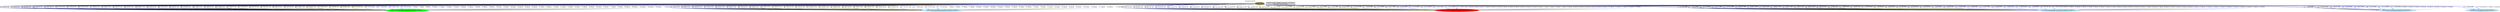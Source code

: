 digraph sessionTrack9 {
                graph [splines=true overlap=false rankdir=TB label=" Session Track #9" labelloc=t]
                node [style=filled]
                edge [style=bold]
                    "Direct Link" [color=khaki4];
"GET http://proxyjudge3.proxyfire.net/fastenv HTTP/1.1" [color=green];
	"Direct Link" -> "GET http://proxyjudge3.proxyfire.net/fastenv HTTP/1.1" [label="1 - 8:42:06 AM", color="#000066"];
"GET http://proxyjudge2.proxyfire.net/fastenv HTTP/1.1" [color=lightblue2];
"GET http://proxyjudge3.proxyfire.net/fastenv HTTP/1.1" -> "Direct Link" [label="1 BACK", color="#000066", style="dashed"];
	"Direct Link" -> "GET http://proxyjudge2.proxyfire.net/fastenv HTTP/1.1" [label="2 - 1:40:23 PM", color="#010165"];
"GET http://proxyjudge2.proxyfire.net/fastenv HTTP/1.1" -> "Direct Link" [label="2 BACK", color="#010165", style="dashed"];
	"Direct Link" -> "GET http://proxyjudge2.proxyfire.net/fastenv HTTP/1.1" [label="3 - 6:16:51 PM", color="#020264"];
"GET http://zerg.helllabs.net/cgi-bin/textenv.pl HTTP/1.1" [color=lightblue2];
"GET http://proxyjudge2.proxyfire.net/fastenv HTTP/1.1" -> "Direct Link" [label="3 BACK", color="#020264", style="dashed"];
	"Direct Link" -> "GET http://zerg.helllabs.net/cgi-bin/textenv.pl HTTP/1.1" [label="4 - 10:07:01 PM", color="#030363"];
"GET http://zerg.helllabs.net/cgi-bin/textenv.pl HTTP/1.1" -> "Direct Link" [label="4 BACK", color="#030363", style="dashed"];
	"Direct Link" -> "GET http://zerg.helllabs.net/cgi-bin/textenv.pl HTTP/1.1" [label="5 - 12:59:53 AM", color="#040462"];
"GET http://proxyjudge1.proxyfire.net/fastenv HTTP/1.1" [color=lightblue2];
"GET http://zerg.helllabs.net/cgi-bin/textenv.pl HTTP/1.1" -> "Direct Link" [label="5 BACK", color="#040462", style="dashed"];
	"Direct Link" -> "GET http://proxyjudge1.proxyfire.net/fastenv HTTP/1.1" [label="6 - 6:13:00 AM", color="#050561"];
"GET http://proxyjudge1.proxyfire.net/fastenv HTTP/1.1" -> "Direct Link" [label="6 BACK", color="#050561", style="dashed"];
	"Direct Link" -> "GET http://proxyjudge3.proxyfire.net/fastenv HTTP/1.1" [label="7 - 1:33:32 PM", color="#060660"];
"GET http://proxyjudge3.proxyfire.net/fastenv HTTP/1.1" -> "Direct Link" [label="7 BACK", color="#060660", style="dashed"];
	"Direct Link" -> "GET http://proxyjudge3.proxyfire.net/fastenv HTTP/1.1" [label="8 - 10:32:09 PM", color="#07075f"];
"GET http://proxyjudge3.proxyfire.net/fastenv HTTP/1.1" -> "Direct Link" [label="8 BACK", color="#07075f", style="dashed"];
	"Direct Link" -> "GET http://zerg.helllabs.net/cgi-bin/textenv.pl HTTP/1.1" [label="9 - 6:11:47 AM", color="#08085e"];
"GET http://zerg.helllabs.net/cgi-bin/textenv.pl HTTP/1.1" -> "Direct Link" [label="9 BACK", color="#08085e", style="dashed"];
	"Direct Link" -> "GET http://proxyjudge3.proxyfire.net/fastenv HTTP/1.1" [label="10 - 2:41:01 PM", color="#09095d"];
"GET http://proxyjudge3.proxyfire.net/fastenv HTTP/1.1" -> "Direct Link" [label="10 BACK", color="#09095d", style="dashed"];
	"Direct Link" -> "GET http://proxyjudge3.proxyfire.net/fastenv HTTP/1.1" [label="11 - 6:47:48 PM", color="#0a0a5c"];
"GET http://proxyjudge3.proxyfire.net/fastenv HTTP/1.1" -> "Direct Link" [label="11 BACK", color="#0a0a5c", style="dashed"];
	"Direct Link" -> "GET http://zerg.helllabs.net/cgi-bin/textenv.pl HTTP/1.1" [label="12 - 12:53:00 AM", color="#0b0b5b"];
"GET http://zerg.helllabs.net/cgi-bin/textenv.pl HTTP/1.1" -> "Direct Link" [label="12 BACK", color="#0b0b5b", style="dashed"];
	"Direct Link" -> "GET http://proxyjudge3.proxyfire.net/fastenv HTTP/1.1" [label="13 - 1:17:34 PM", color="#0c0c5a"];
"GET http://proxyjudge3.proxyfire.net/fastenv HTTP/1.1" -> "Direct Link" [label="13 BACK", color="#0c0c5a", style="dashed"];
	"Direct Link" -> "GET http://proxyjudge3.proxyfire.net/fastenv HTTP/1.1" [label="14 - 7:18:46 PM", color="#0d0d59"];
"GET http://proxyjudge3.proxyfire.net/fastenv HTTP/1.1" -> "Direct Link" [label="14 BACK", color="#0d0d59", style="dashed"];
	"Direct Link" -> "GET http://proxyjudge2.proxyfire.net/fastenv HTTP/1.1" [label="15 - 10:05:02 PM", color="#0e0e58"];
"GET http://proxyjudge2.proxyfire.net/fastenv HTTP/1.1" -> "Direct Link" [label="15 BACK", color="#0e0e58", style="dashed"];
	"Direct Link" -> "GET http://proxyjudge3.proxyfire.net/fastenv HTTP/1.1" [label="16 - 12:31:08 AM", color="#0f0f57"];
"GET http://proxyjudge3.proxyfire.net/fastenv HTTP/1.1" -> "Direct Link" [label="16 BACK", color="#0f0f57", style="dashed"];
	"Direct Link" -> "GET http://proxyjudge3.proxyfire.net/fastenv HTTP/1.1" [label="17 - 3:06:04 AM", color="#101056"];
"GET http://proxyjudge3.proxyfire.net/fastenv HTTP/1.1" -> "Direct Link" [label="17 BACK", color="#101056", style="dashed"];
	"Direct Link" -> "GET http://zerg.helllabs.net/cgi-bin/textenv.pl HTTP/1.1" [label="18 - 2:13:03 PM", color="#111155"];
"GET http://zerg.helllabs.net/cgi-bin/textenv.pl HTTP/1.1" -> "Direct Link" [label="18 BACK", color="#111155", style="dashed"];
	"Direct Link" -> "GET http://proxyjudge3.proxyfire.net/fastenv HTTP/1.1" [label="19 - 4:40:15 PM", color="#121254"];
"GET http://proxyjudge3.proxyfire.net/fastenv HTTP/1.1" -> "Direct Link" [label="19 BACK", color="#121254", style="dashed"];
	"Direct Link" -> "GET http://proxyjudge3.proxyfire.net/fastenv HTTP/1.1" [label="20 - 2:57:22 AM", color="#131353"];
"GET http://www.google.com/intl/zh-CN/ HTTP/1.1" [color=lightblue2];
"GET http://proxyjudge3.proxyfire.net/fastenv HTTP/1.1" -> "Direct Link" [label="20 BACK", color="#131353", style="dashed"];
	"Direct Link" -> "GET http://www.google.com/intl/zh-CN/ HTTP/1.1" [label="21 - 7:24:49 AM", color="#141452"];
"GET http://www.google.com/intl/zh-CN/ HTTP/1.1" -> "Direct Link" [label="21 BACK", color="#141452", style="dashed"];
	"Direct Link" -> "GET http://www.google.com/intl/zh-CN/ HTTP/1.1" [label="22 - 10:34:12 AM", color="#151551"];
"GET http://www.google.com/intl/zh-CN/ HTTP/1.1" -> "Direct Link" [label="22 BACK", color="#151551", style="dashed"];
	"Direct Link" -> "GET http://proxyjudge1.proxyfire.net/fastenv HTTP/1.1" [label="23 - 7:52:04 PM", color="#161650"];
"GET http://proxyjudge1.proxyfire.net/fastenv HTTP/1.1" -> "Direct Link" [label="23 BACK", color="#161650", style="dashed"];
	"Direct Link" -> "GET http://proxyjudge1.proxyfire.net/fastenv HTTP/1.1" [label="24 - 10:14:36 PM", color="#17174f"];
"GET http://proxyjudge1.proxyfire.net/fastenv HTTP/1.1" -> "Direct Link" [label="24 BACK", color="#17174f", style="dashed"];
	"Direct Link" -> "GET http://proxyjudge1.proxyfire.net/fastenv HTTP/1.1" [label="25 - 4:10:17 AM", color="#18184e"];
"GET http://proxyjudge1.proxyfire.net/fastenv HTTP/1.1" -> "Direct Link" [label="25 BACK", color="#18184e", style="dashed"];
	"Direct Link" -> "GET http://proxyjudge3.proxyfire.net/fastenv HTTP/1.1" [label="26 - 6:18:23 PM", color="#19194d"];
"GET http://proxyjudge3.proxyfire.net/fastenv HTTP/1.1" -> "Direct Link" [label="26 BACK", color="#19194d", style="dashed"];
	"Direct Link" -> "GET http://proxyjudge2.proxyfire.net/fastenv HTTP/1.1" [label="27 - 7:33:23 PM", color="#1a1a4c"];
"GET http://proxyjudge2.proxyfire.net/fastenv HTTP/1.1" -> "Direct Link" [label="27 BACK", color="#1a1a4c", style="dashed"];
	"Direct Link" -> "GET http://proxyjudge3.proxyfire.net/fastenv HTTP/1.1" [label="28 - 9:42:11 PM", color="#1b1b4b"];
"GET http://proxyjudge3.proxyfire.net/fastenv HTTP/1.1" -> "Direct Link" [label="28 BACK", color="#1b1b4b", style="dashed"];
	"Direct Link" -> "GET http://proxyjudge2.proxyfire.net/fastenv HTTP/1.1" [label="29 - 2:20:25 AM", color="#1c1c4a"];
"GET http://proxyjudge2.proxyfire.net/fastenv HTTP/1.1" -> "Direct Link" [label="29 BACK", color="#1c1c4a", style="dashed"];
	"Direct Link" -> "GET http://proxyjudge3.proxyfire.net/fastenv HTTP/1.1" [label="30 - 6:54:24 AM", color="#1d1d49"];
"GET http://proxyjudge3.proxyfire.net/fastenv HTTP/1.1" -> "Direct Link" [label="30 BACK", color="#1d1d49", style="dashed"];
	"Direct Link" -> "GET http://proxyjudge1.proxyfire.net/fastenv HTTP/1.1" [label="31 - 11:27:05 AM", color="#1e1e48"];
"GET http://proxyjudge1.proxyfire.net/fastenv HTTP/1.1" -> "Direct Link" [label="31 BACK", color="#1e1e48", style="dashed"];
	"Direct Link" -> "GET http://zerg.helllabs.net/cgi-bin/textenv.pl HTTP/1.1" [label="32 - 7:00:50 PM", color="#1f1f47"];
"GET http://zerg.helllabs.net/cgi-bin/textenv.pl HTTP/1.1" -> "Direct Link" [label="32 BACK", color="#1f1f47", style="dashed"];
	"Direct Link" -> "GET http://proxyjudge1.proxyfire.net/fastenv HTTP/1.1" [label="33 - 10:03:47 PM", color="#202046"];
"GET http://proxyjudge1.proxyfire.net/fastenv HTTP/1.1" -> "Direct Link" [label="33 BACK", color="#202046", style="dashed"];
	"Direct Link" -> "GET http://zerg.helllabs.net/cgi-bin/textenv.pl HTTP/1.1" [label="34 - 2:55:56 AM", color="#212145"];
"GET http://zerg.helllabs.net/cgi-bin/textenv.pl HTTP/1.1" -> "Direct Link" [label="34 BACK", color="#212145", style="dashed"];
	"Direct Link" -> "GET http://proxyjudge1.proxyfire.net/fastenv HTTP/1.1" [label="35 - 10:05:19 AM", color="#222244"];
"GET http://proxyjudge1.proxyfire.net/fastenv HTTP/1.1" -> "Direct Link" [label="35 BACK", color="#222244", style="dashed"];
	"Direct Link" -> "GET http://proxyjudge3.proxyfire.net/fastenv HTTP/1.1" [label="36 - 7:27:33 PM", color="#232343"];
"GET http://proxyjudge3.proxyfire.net/fastenv HTTP/1.1" -> "Direct Link" [label="36 BACK", color="#232343", style="dashed"];
	"Direct Link" -> "GET http://proxyjudge1.proxyfire.net/fastenv HTTP/1.1" [label="37 - 3:19:13 AM", color="#242442"];
"GET http://proxyjudge1.proxyfire.net/fastenv HTTP/1.1" -> "Direct Link" [label="37 BACK", color="#242442", style="dashed"];
	"Direct Link" -> "GET http://proxyjudge3.proxyfire.net/fastenv HTTP/1.1" [label="38 - 9:52:35 AM", color="#252541"];
"GET http://proxyjudge3.proxyfire.net/fastenv HTTP/1.1" -> "Direct Link" [label="38 BACK", color="#252541", style="dashed"];
	"Direct Link" -> "GET http://proxyjudge3.proxyfire.net/fastenv HTTP/1.1" [label="39 - 11:36:08 AM", color="#262640"];
"GET http://proxyjudge3.proxyfire.net/fastenv HTTP/1.1" -> "Direct Link" [label="39 BACK", color="#262640", style="dashed"];
	"Direct Link" -> "GET http://proxyjudge3.proxyfire.net/fastenv HTTP/1.1" [label="40 - 7:26:21 PM", color="#27273f"];
"GET http://proxyjudge3.proxyfire.net/fastenv HTTP/1.1" -> "Direct Link" [label="40 BACK", color="#27273f", style="dashed"];
	"Direct Link" -> "GET http://proxyjudge3.proxyfire.net/fastenv HTTP/1.1" [label="41 - 9:05:10 PM", color="#28283e"];
"GET http://proxyjudge3.proxyfire.net/fastenv HTTP/1.1" -> "Direct Link" [label="41 BACK", color="#28283e", style="dashed"];
	"Direct Link" -> "GET http://proxyjudge1.proxyfire.net/fastenv HTTP/1.1" [label="42 - 10:04:47 PM", color="#29293d"];
"GET http://proxyjudge1.proxyfire.net/fastenv HTTP/1.1" -> "Direct Link" [label="42 BACK", color="#29293d", style="dashed"];
	"Direct Link" -> "GET http://proxyjudge3.proxyfire.net/fastenv HTTP/1.1" [label="43 - 2:58:30 AM", color="#2a2a3c"];
"GET http://proxyjudge3.proxyfire.net/fastenv HTTP/1.1" -> "Direct Link" [label="43 BACK", color="#2a2a3c", style="dashed"];
	"Direct Link" -> "GET http://zerg.helllabs.net/cgi-bin/textenv.pl HTTP/1.1" [label="44 - 5:33:09 AM", color="#2b2b3b"];
"GET http://zerg.helllabs.net/cgi-bin/textenv.pl HTTP/1.1" -> "Direct Link" [label="44 BACK", color="#2b2b3b", style="dashed"];
	"Direct Link" -> "GET http://proxyjudge2.proxyfire.net/fastenv HTTP/1.1" [label="45 - 8:58:13 AM", color="#2c2c3a"];
"GET http://proxyjudge2.proxyfire.net/fastenv HTTP/1.1" -> "Direct Link" [label="45 BACK", color="#2c2c3a", style="dashed"];
	"Direct Link" -> "GET http://zerg.helllabs.net/cgi-bin/textenv.pl HTTP/1.1" [label="46 - 11:25:50 AM", color="#2d2d39"];
"GET http://zerg.helllabs.net/cgi-bin/textenv.pl HTTP/1.1" -> "Direct Link" [label="46 BACK", color="#2d2d39", style="dashed"];
	"Direct Link" -> "GET http://proxyjudge3.proxyfire.net/fastenv HTTP/1.1" [label="47 - 3:56:51 AM", color="#2e2e38"];
"GET http://proxyjudge3.proxyfire.net/fastenv HTTP/1.1" -> "Direct Link" [label="47 BACK", color="#2e2e38", style="dashed"];
	"Direct Link" -> "GET http://proxyjudge2.proxyfire.net/fastenv HTTP/1.1" [label="48 - 7:01:05 PM", color="#2f2f37"];
"GET http://proxyjudge2.proxyfire.net/fastenv HTTP/1.1" -> "Direct Link" [label="48 BACK", color="#2f2f37", style="dashed"];
	"Direct Link" -> "GET http://zerg.helllabs.net/cgi-bin/textenv.pl HTTP/1.1" [label="49 - 11:14:30 AM", color="#303036"];
"GET http://zerg.helllabs.net/cgi-bin/textenv.pl HTTP/1.1" -> "Direct Link" [label="49 BACK", color="#303036", style="dashed"];
	"Direct Link" -> "GET http://proxyjudge2.proxyfire.net/fastenv HTTP/1.1" [label="50 - 6:26:32 PM", color="#313135"];
"GET http://proxyjudge2.proxyfire.net/fastenv HTTP/1.1" -> "Direct Link" [label="50 BACK", color="#313135", style="dashed"];
	"Direct Link" -> "GET http://proxyjudge3.proxyfire.net/fastenv HTTP/1.1" [label="51 - 1:50:08 AM", color="#323234"];
"GET http://proxyjudge3.proxyfire.net/fastenv HTTP/1.1" -> "Direct Link" [label="51 BACK", color="#323234", style="dashed"];
	"Direct Link" -> "GET http://proxyjudge3.proxyfire.net/fastenv HTTP/1.1" [label="52 - 9:41:28 AM", color="#333333"];
"GET http://proxyjudge3.proxyfire.net/fastenv HTTP/1.1" -> "Direct Link" [label="52 BACK", color="#333333", style="dashed"];
	"Direct Link" -> "GET http://proxyjudge2.proxyfire.net/fastenv HTTP/1.1" [label="53 - 5:16:15 PM", color="#343432"];
"GET http://proxyjudge2.proxyfire.net/fastenv HTTP/1.1" -> "Direct Link" [label="53 BACK", color="#343432", style="dashed"];
	"Direct Link" -> "GET http://proxyjudge3.proxyfire.net/fastenv HTTP/1.1" [label="54 - 10:10:01 PM", color="#353531"];
"GET http://proxyjudge3.proxyfire.net/fastenv HTTP/1.1" -> "Direct Link" [label="54 BACK", color="#353531", style="dashed"];
	"Direct Link" -> "GET http://proxyjudge3.proxyfire.net/fastenv HTTP/1.1" [label="55 - 8:03:16 AM", color="#363630"];
"GET http://proxyjudge3.proxyfire.net/fastenv HTTP/1.1" -> "Direct Link" [label="55 BACK", color="#363630", style="dashed"];
	"Direct Link" -> "GET http://proxyjudge3.proxyfire.net/fastenv HTTP/1.1" [label="56 - 4:37:34 PM", color="#37372f"];
"GET http://proxyjudge3.proxyfire.net/fastenv HTTP/1.1" -> "Direct Link" [label="56 BACK", color="#37372f", style="dashed"];
	"Direct Link" -> "GET http://proxyjudge2.proxyfire.net/fastenv HTTP/1.1" [label="57 - 10:55:23 PM", color="#38382e"];
"GET http://proxyjudge2.proxyfire.net/fastenv HTTP/1.1" -> "Direct Link" [label="57 BACK", color="#38382e", style="dashed"];
	"Direct Link" -> "GET http://proxyjudge1.proxyfire.net/fastenv HTTP/1.1" [label="58 - 5:08:17 PM", color="#39392d"];
"GET http://proxyjudge1.proxyfire.net/fastenv HTTP/1.1" -> "Direct Link" [label="58 BACK", color="#39392d", style="dashed"];
	"Direct Link" -> "GET http://zerg.helllabs.net/cgi-bin/textenv.pl HTTP/1.1" [label="59 - 9:30:12 PM", color="#3a3a2c"];
"GET http://zerg.helllabs.net/cgi-bin/textenv.pl HTTP/1.1" -> "Direct Link" [label="59 BACK", color="#3a3a2c", style="dashed"];
	"Direct Link" -> "GET http://proxyjudge1.proxyfire.net/fastenv HTTP/1.1" [label="60 - 2:16:21 AM", color="#3b3b2b"];
"GET http://proxyjudge1.proxyfire.net/fastenv HTTP/1.1" -> "Direct Link" [label="60 BACK", color="#3b3b2b", style="dashed"];
	"Direct Link" -> "GET http://proxyjudge2.proxyfire.net/fastenv HTTP/1.1" [label="61 - 9:01:03 PM", color="#3c3c2a"];
"GET http://proxyjudge2.proxyfire.net/fastenv HTTP/1.1" -> "Direct Link" [label="61 BACK", color="#3c3c2a", style="dashed"];
	"Direct Link" -> "GET http://zerg.helllabs.net/cgi-bin/textenv.pl HTTP/1.1" [label="62 - 5:36:23 AM", color="#3d3d29"];
"GET http://zerg.helllabs.net/cgi-bin/textenv.pl HTTP/1.1" -> "Direct Link" [label="62 BACK", color="#3d3d29", style="dashed"];
	"Direct Link" -> "GET http://proxyjudge3.proxyfire.net/fastenv HTTP/1.1" [label="63 - 7:39:51 AM", color="#3e3e28"];
"GET http://proxyjudge3.proxyfire.net/fastenv HTTP/1.1" -> "Direct Link" [label="63 BACK", color="#3e3e28", style="dashed"];
	"Direct Link" -> "GET http://zerg.helllabs.net/cgi-bin/textenv.pl HTTP/1.1" [label="64 - 4:57:43 PM", color="#3f3f27"];
"GET http://zerg.helllabs.net/cgi-bin/textenv.pl HTTP/1.1" -> "Direct Link" [label="64 BACK", color="#3f3f27", style="dashed"];
	"Direct Link" -> "GET http://proxyjudge2.proxyfire.net/fastenv HTTP/1.1" [label="65 - 5:01:43 AM", color="#404026"];
"GET http://proxyjudge2.proxyfire.net/fastenv HTTP/1.1" -> "Direct Link" [label="65 BACK", color="#404026", style="dashed"];
	"Direct Link" -> "GET http://proxyjudge1.proxyfire.net/fastenv HTTP/1.1" [label="66 - 9:42:14 PM", color="#414125"];
"GET http://proxyjudge1.proxyfire.net/fastenv HTTP/1.1" -> "Direct Link" [label="66 BACK", color="#414125", style="dashed"];
	"Direct Link" -> "GET http://proxyjudge3.proxyfire.net/fastenv HTTP/1.1" [label="67 - 4:44:47 PM", color="#424224"];
"GET http://proxyjudge3.proxyfire.net/fastenv HTTP/1.1" -> "Direct Link" [label="67 BACK", color="#424224", style="dashed"];
	"Direct Link" -> "GET http://proxyjudge1.proxyfire.net/fastenv HTTP/1.1" [label="68 - 8:02:42 PM", color="#434323"];
"GET http://proxyjudge1.proxyfire.net/fastenv HTTP/1.1" -> "Direct Link" [label="68 BACK", color="#434323", style="dashed"];
	"Direct Link" -> "GET http://proxyjudge1.proxyfire.net/fastenv HTTP/1.1" [label="69 - 4:27:06 AM", color="#444422"];
"GET http://proxyjudge1.proxyfire.net/fastenv HTTP/1.1" -> "Direct Link" [label="69 BACK", color="#444422", style="dashed"];
	"Direct Link" -> "GET http://proxyjudge1.proxyfire.net/fastenv HTTP/1.1" [label="70 - 7:08:32 PM", color="#454521"];
"GET http://proxyjudge1.proxyfire.net/fastenv HTTP/1.1" -> "Direct Link" [label="70 BACK", color="#454521", style="dashed"];
	"Direct Link" -> "GET http://zerg.helllabs.net/cgi-bin/textenv.pl HTTP/1.1" [label="71 - 3:47:39 AM", color="#464620"];
"GET http://zerg.helllabs.net/cgi-bin/textenv.pl HTTP/1.1" -> "Direct Link" [label="71 BACK", color="#464620", style="dashed"];
	"Direct Link" -> "GET http://proxyjudge2.proxyfire.net/fastenv HTTP/1.1" [label="72 - 11:06:19 PM", color="#47471f"];
"GET http://proxyjudge2.proxyfire.net/fastenv HTTP/1.1" -> "Direct Link" [label="72 BACK", color="#47471f", style="dashed"];
	"Direct Link" -> "GET http://zerg.helllabs.net/cgi-bin/textenv.pl HTTP/1.1" [label="73 - 6:39:12 AM", color="#48481e"];
"GET http://zerg.helllabs.net/cgi-bin/textenv.pl HTTP/1.1" -> "Direct Link" [label="73 BACK", color="#48481e", style="dashed"];
	"Direct Link" -> "GET http://zerg.helllabs.net/cgi-bin/textenv.pl HTTP/1.1" [label="74 - 10:36:34 AM", color="#49491d"];
"GET http://zerg.helllabs.net/cgi-bin/textenv.pl HTTP/1.1" -> "Direct Link" [label="74 BACK", color="#49491d", style="dashed"];
	"Direct Link" -> "GET http://zerg.helllabs.net/cgi-bin/textenv.pl HTTP/1.1" [label="75 - 2:58:23 AM", color="#4a4a1c"];
"GET http://zerg.helllabs.net/cgi-bin/textenv.pl HTTP/1.1" -> "Direct Link" [label="75 BACK", color="#4a4a1c", style="dashed"];
	"Direct Link" -> "GET http://zerg.helllabs.net/cgi-bin/textenv.pl HTTP/1.1" [label="76 - 5:46:33 PM", color="#4b4b1b"];
"GET http://zerg.helllabs.net/cgi-bin/textenv.pl HTTP/1.1" -> "Direct Link" [label="76 BACK", color="#4b4b1b", style="dashed"];
	"Direct Link" -> "GET http://proxyjudge3.proxyfire.net/fastenv HTTP/1.1" [label="77 - 7:44:55 PM", color="#4c4c1a"];
"GET http://proxyjudge3.proxyfire.net/fastenv HTTP/1.1" -> "Direct Link" [label="77 BACK", color="#4c4c1a", style="dashed"];
	"Direct Link" -> "GET http://proxyjudge2.proxyfire.net/fastenv HTTP/1.1" [label="78 - 11:00:52 AM", color="#4d4d19"];
"GET http://proxyjudge2.proxyfire.net/fastenv HTTP/1.1" -> "Direct Link" [label="78 BACK", color="#4d4d19", style="dashed"];
	"Direct Link" -> "GET http://proxyjudge3.proxyfire.net/fastenv HTTP/1.1" [label="79 - 5:59:06 AM", color="#4e4e18"];
"GET http://proxyjudge3.proxyfire.net/fastenv HTTP/1.1" -> "Direct Link" [label="79 BACK", color="#4e4e18", style="dashed"];
	"Direct Link" -> "GET http://proxyjudge3.proxyfire.net/fastenv HTTP/1.1" [label="80 - 8:38:38 AM", color="#4f4f17"];
"GET http://proxyjudge3.proxyfire.net/fastenv HTTP/1.1" -> "Direct Link" [label="80 BACK", color="#4f4f17", style="dashed"];
	"Direct Link" -> "GET http://proxyjudge2.proxyfire.net/fastenv HTTP/1.1" [label="81 - 9:48:36 AM", color="#505016"];
"GET http://proxyjudge2.proxyfire.net/fastenv HTTP/1.1" -> "Direct Link" [label="81 BACK", color="#505016", style="dashed"];
	"Direct Link" -> "GET http://proxyjudge2.proxyfire.net/fastenv HTTP/1.1" [label="82 - 8:37:29 PM", color="#515115"];
"GET http://proxyjudge2.proxyfire.net/fastenv HTTP/1.1" -> "Direct Link" [label="82 BACK", color="#515115", style="dashed"];
	"Direct Link" -> "GET http://proxyjudge2.proxyfire.net/fastenv HTTP/1.1" [label="83 - 8:38:15 PM", color="#525214"];
"GET http://proxyjudge2.proxyfire.net/fastenv HTTP/1.1" -> "Direct Link" [label="83 BACK", color="#525214", style="dashed"];
	"Direct Link" -> "GET http://proxyjudge2.proxyfire.net/fastenv HTTP/1.1" [label="84 - 8:34:47 PM", color="#535313"];
"GET http://proxyjudge2.proxyfire.net/fastenv HTTP/1.1" -> "Direct Link" [label="84 BACK", color="#535313", style="dashed"];
	"Direct Link" -> "GET http://proxyjudge1.proxyfire.net/fastenv HTTP/1.1" [label="85 - 5:34:57 AM", color="#545412"];
"GET http://proxyjudge1.proxyfire.net/fastenv HTTP/1.1" -> "Direct Link" [label="85 BACK", color="#545412", style="dashed"];
	"Direct Link" -> "GET http://zerg.helllabs.net/cgi-bin/textenv.pl HTTP/1.1" [label="86 - 1:19:52 PM", color="#555511"];
"GET http://zerg.helllabs.net/cgi-bin/textenv.pl HTTP/1.1" -> "Direct Link" [label="86 BACK", color="#555511", style="dashed"];
	"Direct Link" -> "GET http://proxyjudge1.proxyfire.net/fastenv HTTP/1.1" [label="87 - 12:53:36 AM", color="#565610"];
"GET http://proxyjudge1.proxyfire.net/fastenv HTTP/1.1" -> "Direct Link" [label="87 BACK", color="#565610", style="dashed"];
	"Direct Link" -> "GET http://zerg.helllabs.net/cgi-bin/textenv.pl HTTP/1.1" [label="88 - 9:28:03 AM", color="#57570f"];
"GET http://zerg.helllabs.net/cgi-bin/textenv.pl HTTP/1.1" -> "Direct Link" [label="88 BACK", color="#57570f", style="dashed"];
	"Direct Link" -> "GET http://zerg.helllabs.net/cgi-bin/textenv.pl HTTP/1.1" [label="89 - 10:29:00 PM", color="#58580e"];
"GET http://zerg.helllabs.net/cgi-bin/textenv.pl HTTP/1.1" -> "Direct Link" [label="89 BACK", color="#58580e", style="dashed"];
	"Direct Link" -> "GET http://proxyjudge1.proxyfire.net/fastenv HTTP/1.1" [label="90 - 2:20:30 AM", color="#59590d"];
"GET http://proxyjudge1.proxyfire.net/fastenv HTTP/1.1" -> "Direct Link" [label="90 BACK", color="#59590d", style="dashed"];
	"Direct Link" -> "GET http://proxyjudge1.proxyfire.net/fastenv HTTP/1.1" [label="91 - 5:50:54 PM", color="#5a5a0c"];
"GET http://proxyjudge1.proxyfire.net/fastenv HTTP/1.1" -> "Direct Link" [label="91 BACK", color="#5a5a0c", style="dashed"];
	"Direct Link" -> "GET http://proxyjudge1.proxyfire.net/fastenv HTTP/1.1" [label="92 - 9:21:43 PM", color="#5b5b0b"];
"GET http://proxyjudge1.proxyfire.net/fastenv HTTP/1.1" -> "Direct Link" [label="92 BACK", color="#5b5b0b", style="dashed"];
	"Direct Link" -> "GET http://zerg.helllabs.net/cgi-bin/textenv.pl HTTP/1.1" [label="93 - 7:20:46 AM", color="#5c5c0a"];
"GET http://zerg.helllabs.net/cgi-bin/textenv.pl HTTP/1.1" -> "Direct Link" [label="93 BACK", color="#5c5c0a", style="dashed"];
	"Direct Link" -> "GET http://proxyjudge2.proxyfire.net/fastenv HTTP/1.1" [label="94 - 10:09:54 AM", color="#5d5d09"];
"GET http://proxyjudge2.proxyfire.net/fastenv HTTP/1.1" -> "Direct Link" [label="94 BACK", color="#5d5d09", style="dashed"];
	"Direct Link" -> "GET http://proxyjudge1.proxyfire.net/fastenv HTTP/1.1" [label="95 - 10:33:43 AM", color="#5e5e08"];
"GET http://proxyjudge1.proxyfire.net/fastenv HTTP/1.1" -> "Direct Link" [label="95 BACK", color="#5e5e08", style="dashed"];
	"Direct Link" -> "GET http://proxyjudge1.proxyfire.net/fastenv HTTP/1.1" [label="96 - 10:10:08 AM", color="#5f5f07"];
"GET http://proxyjudge1.proxyfire.net/fastenv HTTP/1.1" -> "Direct Link" [label="96 BACK", color="#5f5f07", style="dashed"];
	"Direct Link" -> "GET http://proxyjudge1.proxyfire.net/fastenv HTTP/1.1" [label="97 - 1:22:20 AM", color="#606006"];
"GET http://proxyjudge1.proxyfire.net/fastenv HTTP/1.1" -> "Direct Link" [label="97 BACK", color="#606006", style="dashed"];
	"Direct Link" -> "GET http://zerg.helllabs.net/cgi-bin/textenv.pl HTTP/1.1" [label="98 - 4:12:28 PM", color="#616105"];
"GET http://zerg.helllabs.net/cgi-bin/textenv.pl HTTP/1.1" -> "Direct Link" [label="98 BACK", color="#616105", style="dashed"];
	"Direct Link" -> "GET http://zerg.helllabs.net/cgi-bin/textenv.pl HTTP/1.1" [label="99 - 7:43:11 AM", color="#626204"];
"GET http://zerg.helllabs.net/cgi-bin/textenv.pl HTTP/1.1" -> "Direct Link" [label="99 BACK", color="#626204", style="dashed"];
	"Direct Link" -> "GET http://proxyjudge3.proxyfire.net/fastenv HTTP/1.1" [label="100 - 10:19:30 AM", color="#636303"];
"GET http://proxyjudge3.proxyfire.net/fastenv HTTP/1.1" -> "Direct Link" [label="100 BACK", color="#636303", style="dashed"];
	"Direct Link" -> "GET http://proxyjudge1.proxyfire.net/fastenv HTTP/1.1" [label="101 - 8:03:59 PM", color="#646402"];
"GET http://proxyjudge1.proxyfire.net/fastenv HTTP/1.1" -> "Direct Link" [label="101 BACK", color="#646402", style="dashed"];
	"Direct Link" -> "GET http://proxyjudge2.proxyfire.net/fastenv HTTP/1.1" [label="102 - 3:55:48 AM", color="#656501"];
"GET http://proxyjudge2.proxyfire.net/fastenv HTTP/1.1" -> "Direct Link" [label="102 BACK", color="#656501", style="dashed"];
	"Direct Link" -> "GET http://www.google.com/intl/zh-CN/ HTTP/1.1" [label="103 - 4:56:31 AM", color="#666600"];
"GET http://www.google.com/intl/zh-CN/ HTTP/1.1" -> "Direct Link" [label="103 BACK", color="#666600", style="dashed"];
	"Direct Link" -> "GET http://www.google.com/intl/zh-CN/ HTTP/1.1" [label="104 - 8:10:00 PM", color="#6767ffffffffffffffff"];
"GET http://www.google.com/intl/zh-CN/ HTTP/1.1" -> "Direct Link" [label="104 BACK", color="#6767ffffffffffffffff", style="dashed"];
	"Direct Link" -> "GET http://zerg.helllabs.net/cgi-bin/textenv.pl HTTP/1.1" [label="105 - 9:50:46 AM", color="#6868fffffffffffffffe"];
"GET http://zerg.helllabs.net/cgi-bin/textenv.pl HTTP/1.1" -> "Direct Link" [label="105 BACK", color="#6868fffffffffffffffe", style="dashed"];
	"Direct Link" -> "GET http://www.google.com/intl/zh-CN/ HTTP/1.1" [label="106 - 8:48:13 PM", color="#6969fffffffffffffffd"];
"GET http://www.google.com/intl/zh-CN/ HTTP/1.1" -> "Direct Link" [label="106 BACK", color="#6969fffffffffffffffd", style="dashed"];
	"Direct Link" -> "GET http://proxyjudge1.proxyfire.net/fastenv HTTP/1.1" [label="107 - 6:40:47 AM", color="#6a6afffffffffffffffc"];
"GET http://proxyjudge1.proxyfire.net/fastenv HTTP/1.1" -> "Direct Link" [label="107 BACK", color="#6a6afffffffffffffffc", style="dashed"];
	"Direct Link" -> "GET http://www.google.com/intl/zh-CN/ HTTP/1.1" [label="108 - 2:10:12 PM", color="#6b6bfffffffffffffffb"];
"GET http://www.google.com/intl/zh-CN/ HTTP/1.1" -> "Direct Link" [label="108 BACK", color="#6b6bfffffffffffffffb", style="dashed"];
	"Direct Link" -> "GET http://www.google.com/intl/zh-CN/ HTTP/1.1" [label="109 - 10:21:30 PM", color="#6c6cfffffffffffffffa"];
"GET http://www.google.com/intl/zh-CN/ HTTP/1.1" -> "Direct Link" [label="109 BACK", color="#6c6cfffffffffffffffa", style="dashed"];
	"Direct Link" -> "GET http://proxyjudge2.proxyfire.net/fastenv HTTP/1.1" [label="110 - 12:22:11 AM", color="#6d6dfffffffffffffff9"];
"GET http://proxyjudge2.proxyfire.net/fastenv HTTP/1.1" -> "Direct Link" [label="110 BACK", color="#6d6dfffffffffffffff9", style="dashed"];
	"Direct Link" -> "GET http://proxyjudge2.proxyfire.net/fastenv HTTP/1.1" [label="111 - 1:48:54 AM", color="#6e6efffffffffffffff8"];
"GET http://proxyjudge2.proxyfire.net/fastenv HTTP/1.1" -> "Direct Link" [label="111 BACK", color="#6e6efffffffffffffff8", style="dashed"];
	"Direct Link" -> "GET http://proxyjudge1.proxyfire.net/fastenv HTTP/1.1" [label="112 - 4:59:49 AM", color="#6f6ffffffffffffffff7"];
"GET http://proxyjudge1.proxyfire.net/fastenv HTTP/1.1" -> "Direct Link" [label="112 BACK", color="#6f6ffffffffffffffff7", style="dashed"];
	"Direct Link" -> "GET http://zerg.helllabs.net/cgi-bin/textenv.pl HTTP/1.1" [label="113 - 5:27:28 AM", color="#7070fffffffffffffff6"];
"GET http://zerg.helllabs.net/cgi-bin/textenv.pl HTTP/1.1" -> "Direct Link" [label="113 BACK", color="#7070fffffffffffffff6", style="dashed"];
	"Direct Link" -> "GET http://www.google.com/intl/zh-CN/ HTTP/1.1" [label="114 - 3:34:20 PM", color="#7171fffffffffffffff5"];
"GET http://www.google.com/intl/zh-CN/ HTTP/1.1" -> "Direct Link" [label="114 BACK", color="#7171fffffffffffffff5", style="dashed"];
	"Direct Link" -> "GET http://proxyjudge1.proxyfire.net/fastenv HTTP/1.1" [label="115 - 3:10:17 AM", color="#7272fffffffffffffff4"];
"GET http://proxyjudge1.proxyfire.net/fastenv HTTP/1.1" -> "Direct Link" [label="115 BACK", color="#7272fffffffffffffff4", style="dashed"];
	"Direct Link" -> "GET http://proxyjudge3.proxyfire.net/fastenv HTTP/1.1" [label="116 - 5:32:28 PM", color="#7373fffffffffffffff3"];
"CONNECT www.google.com:443 HTTP/1.0" [color=lightblue2];
"GET http://proxyjudge3.proxyfire.net/fastenv HTTP/1.1" -> "Direct Link" [label="116 BACK", color="#7373fffffffffffffff3", style="dashed"];
	"Direct Link" -> "CONNECT www.google.com:443 HTTP/1.0" [label="117 - 5:32:44 PM", color="#7474fffffffffffffff2"];
"CONNECT www.google.com:443 HTTP/1.0" -> "Direct Link" [label="117 BACK", color="#7474fffffffffffffff2", style="dashed"];
	"Direct Link" -> "CONNECT www.google.com:443 HTTP/1.0" [label="118 - 5:32:44 PM", color="#7575fffffffffffffff1"];
"CONNECT www.google.com:443 HTTP/1.0" -> "Direct Link" [label="118 BACK", color="#7575fffffffffffffff1", style="dashed"];
	"Direct Link" -> "GET http://proxyjudge2.proxyfire.net/fastenv HTTP/1.1" [label="119 - 9:12:25 AM", color="#7676fffffffffffffff0"];
"GET http://proxyjudge2.proxyfire.net/fastenv HTTP/1.1" -> "Direct Link" [label="119 BACK", color="#7676fffffffffffffff0", style="dashed"];
	"Direct Link" -> "GET http://proxyjudge1.proxyfire.net/fastenv HTTP/1.1" [label="120 - 2:44:06 PM", color="#7777ffffffffffffffef"];
"GET http://proxyjudge1.proxyfire.net/fastenv HTTP/1.1" -> "Direct Link" [label="120 BACK", color="#7777ffffffffffffffef", style="dashed"];
	"Direct Link" -> "GET http://zerg.helllabs.net/cgi-bin/textenv.pl HTTP/1.1" [label="121 - 4:27:44 PM", color="#7878ffffffffffffffee"];
"GET http://zerg.helllabs.net/cgi-bin/textenv.pl HTTP/1.1" -> "Direct Link" [label="121 BACK", color="#7878ffffffffffffffee", style="dashed"];
	"Direct Link" -> "GET http://proxyjudge1.proxyfire.net/fastenv HTTP/1.1" [label="122 - 1:09:55 AM", color="#7979ffffffffffffffed"];
"GET http://proxyjudge1.proxyfire.net/fastenv HTTP/1.1" -> "Direct Link" [label="122 BACK", color="#7979ffffffffffffffed", style="dashed"];
	"Direct Link" -> "GET http://proxyjudge1.proxyfire.net/fastenv HTTP/1.1" [label="123 - 11:00:14 AM", color="#7a7affffffffffffffec"];
"GET http://proxyjudge1.proxyfire.net/fastenv HTTP/1.1" -> "Direct Link" [label="123 BACK", color="#7a7affffffffffffffec", style="dashed"];
	"Direct Link" -> "GET http://proxyjudge1.proxyfire.net/fastenv HTTP/1.1" [label="124 - 1:03:46 PM", color="#7b7bffffffffffffffeb"];
"GET http://proxyjudge1.proxyfire.net/fastenv HTTP/1.1" -> "Direct Link" [label="124 BACK", color="#7b7bffffffffffffffeb", style="dashed"];
	"Direct Link" -> "GET http://proxyjudge1.proxyfire.net/fastenv HTTP/1.1" [label="125 - 4:47:41 AM", color="#7c7cffffffffffffffea"];
"GET http://proxyjudge1.proxyfire.net/fastenv HTTP/1.1" -> "Direct Link" [label="125 BACK", color="#7c7cffffffffffffffea", style="dashed"];
	"Direct Link" -> "GET http://zerg.helllabs.net/cgi-bin/textenv.pl HTTP/1.1" [label="126 - 5:25:22 AM", color="#7d7dffffffffffffffe9"];
"GET http://zerg.helllabs.net/cgi-bin/textenv.pl HTTP/1.1" -> "Direct Link" [label="126 BACK", color="#7d7dffffffffffffffe9", style="dashed"];
	"Direct Link" -> "GET http://zerg.helllabs.net/cgi-bin/textenv.pl HTTP/1.1" [label="127 - 9:15:59 AM", color="#7e7effffffffffffffe8"];
"GET http://zerg.helllabs.net/cgi-bin/textenv.pl HTTP/1.1" -> "Direct Link" [label="127 BACK", color="#7e7effffffffffffffe8", style="dashed"];
	"Direct Link" -> "GET http://proxyjudge3.proxyfire.net/fastenv HTTP/1.1" [label="128 - 7:34:29 PM", color="#7f7fffffffffffffffe7"];
"GET http://proxyjudge3.proxyfire.net/fastenv HTTP/1.1" -> "Direct Link" [label="128 BACK", color="#7f7fffffffffffffffe7", style="dashed"];
	"Direct Link" -> "GET http://proxyjudge3.proxyfire.net/fastenv HTTP/1.1" [label="129 - 2:39:37 AM", color="#8080ffffffffffffffe6"];
"GET http://proxyjudge3.proxyfire.net/fastenv HTTP/1.1" -> "Direct Link" [label="129 BACK", color="#8080ffffffffffffffe6", style="dashed"];
	"Direct Link" -> "GET http://proxyjudge3.proxyfire.net/fastenv HTTP/1.1" [label="130 - 6:51:50 PM", color="#8181ffffffffffffffe5"];
"GET http://proxyjudge3.proxyfire.net/fastenv HTTP/1.1" -> "Direct Link" [label="130 BACK", color="#8181ffffffffffffffe5", style="dashed"];
	"Direct Link" -> "GET http://proxyjudge2.proxyfire.net/fastenv HTTP/1.1" [label="131 - 1:32:46 AM", color="#8282ffffffffffffffe4"];
"GET http://proxyjudge2.proxyfire.net/fastenv HTTP/1.1" -> "Direct Link" [label="131 BACK", color="#8282ffffffffffffffe4", style="dashed"];
	"Direct Link" -> "GET http://proxyjudge1.proxyfire.net/fastenv HTTP/1.1" [label="132 - 4:51:01 AM", color="#8383ffffffffffffffe3"];
"GET http://zerg.helllabs.net/cgi-bin/textenv.pl HTTP/1.1" [color=red];
"GET http://proxyjudge1.proxyfire.net/fastenv HTTP/1.1" -> "Direct Link" [label="132 BACK", color="#8383ffffffffffffffe3", style="dashed"];
	"Direct Link" -> "GET http://zerg.helllabs.net/cgi-bin/textenv.pl HTTP/1.1" [label="133 - 11:40:21 AM", color="#8484ffffffffffffffe2"];
"Session Length: 18898:15 minutes. 133 Clicks.\nSessionID: 58.53.128.61" [shape=box];
}

